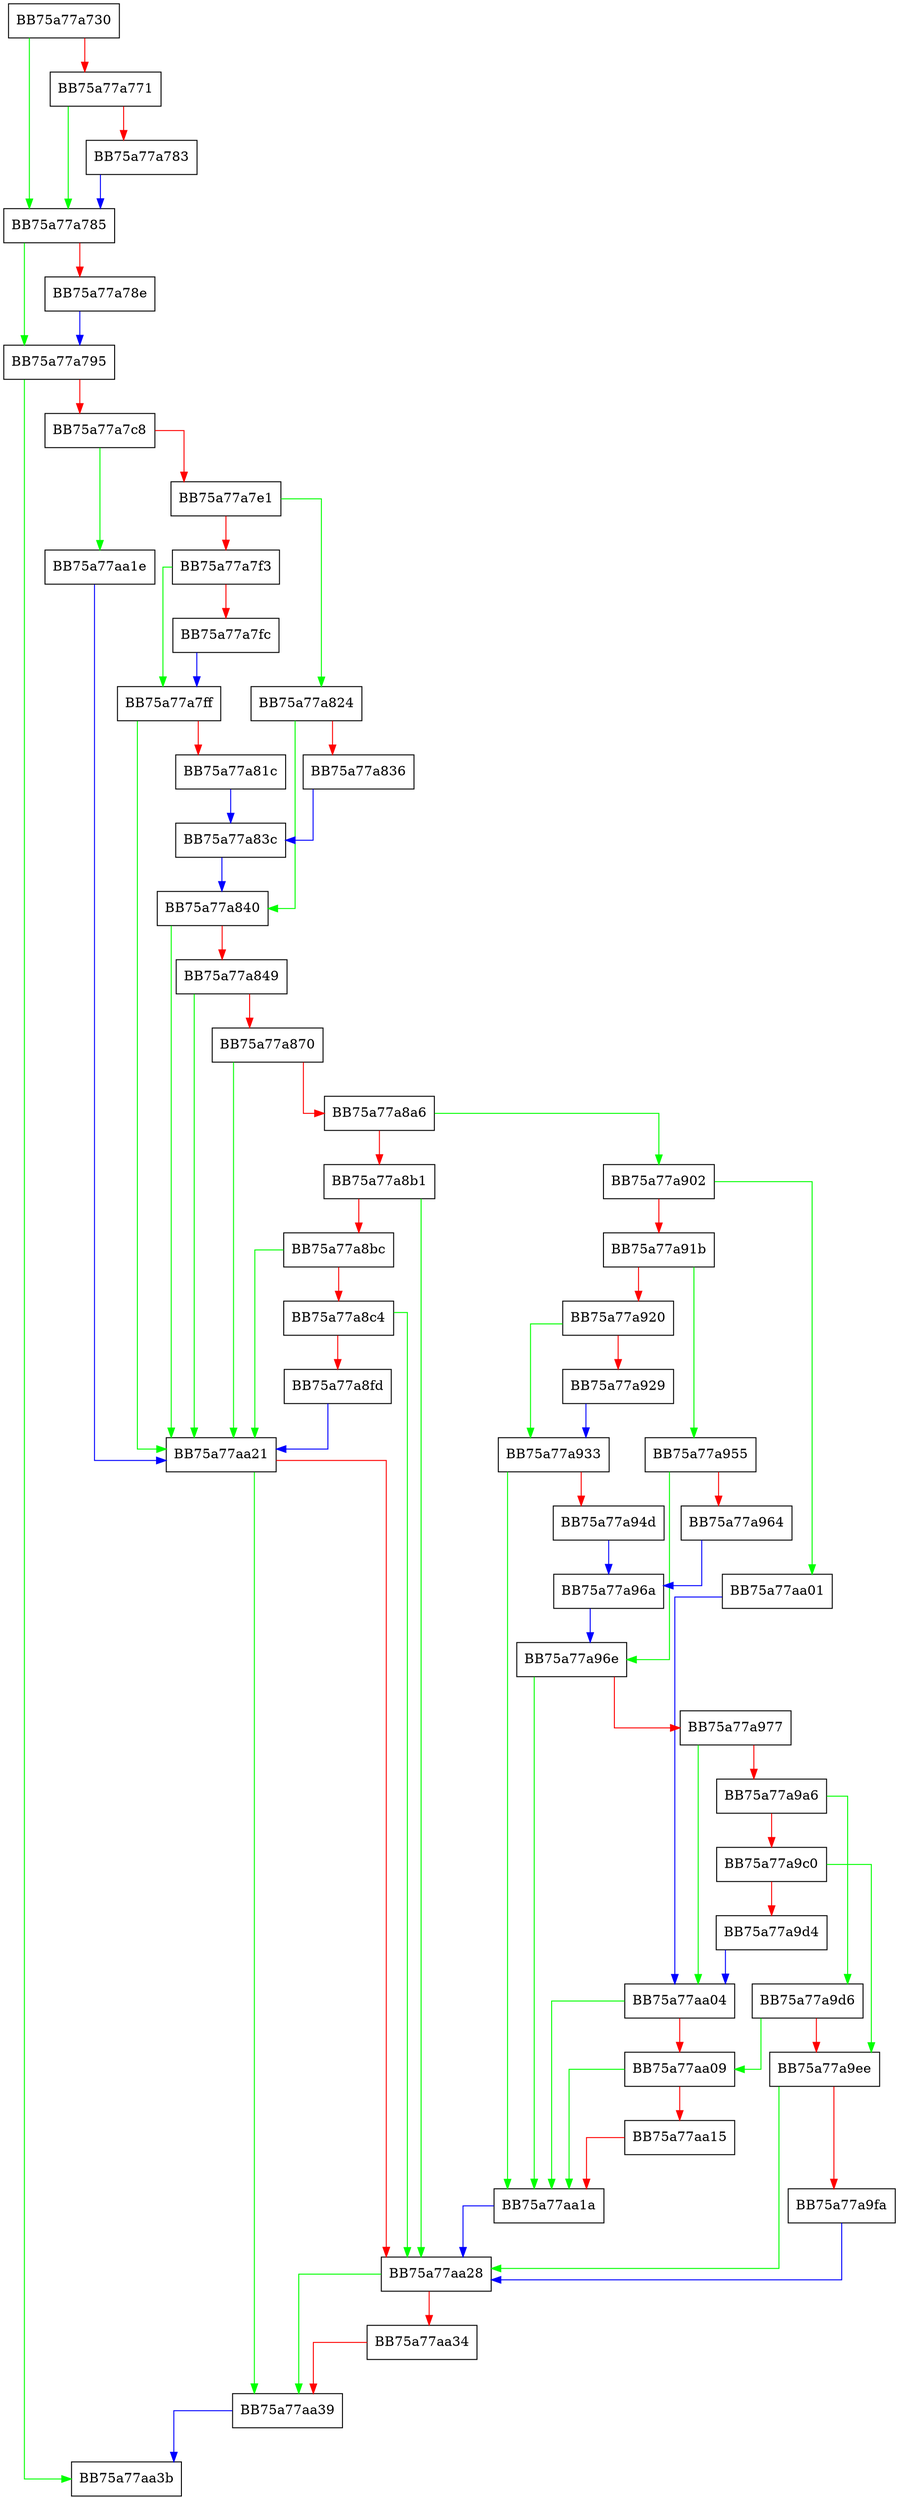 digraph __acrt_LCMapStringA_stat {
  node [shape="box"];
  graph [splines=ortho];
  BB75a77a730 -> BB75a77a785 [color="green"];
  BB75a77a730 -> BB75a77a771 [color="red"];
  BB75a77a771 -> BB75a77a785 [color="green"];
  BB75a77a771 -> BB75a77a783 [color="red"];
  BB75a77a783 -> BB75a77a785 [color="blue"];
  BB75a77a785 -> BB75a77a795 [color="green"];
  BB75a77a785 -> BB75a77a78e [color="red"];
  BB75a77a78e -> BB75a77a795 [color="blue"];
  BB75a77a795 -> BB75a77aa3b [color="green"];
  BB75a77a795 -> BB75a77a7c8 [color="red"];
  BB75a77a7c8 -> BB75a77aa1e [color="green"];
  BB75a77a7c8 -> BB75a77a7e1 [color="red"];
  BB75a77a7e1 -> BB75a77a824 [color="green"];
  BB75a77a7e1 -> BB75a77a7f3 [color="red"];
  BB75a77a7f3 -> BB75a77a7ff [color="green"];
  BB75a77a7f3 -> BB75a77a7fc [color="red"];
  BB75a77a7fc -> BB75a77a7ff [color="blue"];
  BB75a77a7ff -> BB75a77aa21 [color="green"];
  BB75a77a7ff -> BB75a77a81c [color="red"];
  BB75a77a81c -> BB75a77a83c [color="blue"];
  BB75a77a824 -> BB75a77a840 [color="green"];
  BB75a77a824 -> BB75a77a836 [color="red"];
  BB75a77a836 -> BB75a77a83c [color="blue"];
  BB75a77a83c -> BB75a77a840 [color="blue"];
  BB75a77a840 -> BB75a77aa21 [color="green"];
  BB75a77a840 -> BB75a77a849 [color="red"];
  BB75a77a849 -> BB75a77aa21 [color="green"];
  BB75a77a849 -> BB75a77a870 [color="red"];
  BB75a77a870 -> BB75a77aa21 [color="green"];
  BB75a77a870 -> BB75a77a8a6 [color="red"];
  BB75a77a8a6 -> BB75a77a902 [color="green"];
  BB75a77a8a6 -> BB75a77a8b1 [color="red"];
  BB75a77a8b1 -> BB75a77aa28 [color="green"];
  BB75a77a8b1 -> BB75a77a8bc [color="red"];
  BB75a77a8bc -> BB75a77aa21 [color="green"];
  BB75a77a8bc -> BB75a77a8c4 [color="red"];
  BB75a77a8c4 -> BB75a77aa28 [color="green"];
  BB75a77a8c4 -> BB75a77a8fd [color="red"];
  BB75a77a8fd -> BB75a77aa21 [color="blue"];
  BB75a77a902 -> BB75a77aa01 [color="green"];
  BB75a77a902 -> BB75a77a91b [color="red"];
  BB75a77a91b -> BB75a77a955 [color="green"];
  BB75a77a91b -> BB75a77a920 [color="red"];
  BB75a77a920 -> BB75a77a933 [color="green"];
  BB75a77a920 -> BB75a77a929 [color="red"];
  BB75a77a929 -> BB75a77a933 [color="blue"];
  BB75a77a933 -> BB75a77aa1a [color="green"];
  BB75a77a933 -> BB75a77a94d [color="red"];
  BB75a77a94d -> BB75a77a96a [color="blue"];
  BB75a77a955 -> BB75a77a96e [color="green"];
  BB75a77a955 -> BB75a77a964 [color="red"];
  BB75a77a964 -> BB75a77a96a [color="blue"];
  BB75a77a96a -> BB75a77a96e [color="blue"];
  BB75a77a96e -> BB75a77aa1a [color="green"];
  BB75a77a96e -> BB75a77a977 [color="red"];
  BB75a77a977 -> BB75a77aa04 [color="green"];
  BB75a77a977 -> BB75a77a9a6 [color="red"];
  BB75a77a9a6 -> BB75a77a9d6 [color="green"];
  BB75a77a9a6 -> BB75a77a9c0 [color="red"];
  BB75a77a9c0 -> BB75a77a9ee [color="green"];
  BB75a77a9c0 -> BB75a77a9d4 [color="red"];
  BB75a77a9d4 -> BB75a77aa04 [color="blue"];
  BB75a77a9d6 -> BB75a77aa09 [color="green"];
  BB75a77a9d6 -> BB75a77a9ee [color="red"];
  BB75a77a9ee -> BB75a77aa28 [color="green"];
  BB75a77a9ee -> BB75a77a9fa [color="red"];
  BB75a77a9fa -> BB75a77aa28 [color="blue"];
  BB75a77aa01 -> BB75a77aa04 [color="blue"];
  BB75a77aa04 -> BB75a77aa1a [color="green"];
  BB75a77aa04 -> BB75a77aa09 [color="red"];
  BB75a77aa09 -> BB75a77aa1a [color="green"];
  BB75a77aa09 -> BB75a77aa15 [color="red"];
  BB75a77aa15 -> BB75a77aa1a [color="red"];
  BB75a77aa1a -> BB75a77aa28 [color="blue"];
  BB75a77aa1e -> BB75a77aa21 [color="blue"];
  BB75a77aa21 -> BB75a77aa39 [color="green"];
  BB75a77aa21 -> BB75a77aa28 [color="red"];
  BB75a77aa28 -> BB75a77aa39 [color="green"];
  BB75a77aa28 -> BB75a77aa34 [color="red"];
  BB75a77aa34 -> BB75a77aa39 [color="red"];
  BB75a77aa39 -> BB75a77aa3b [color="blue"];
}